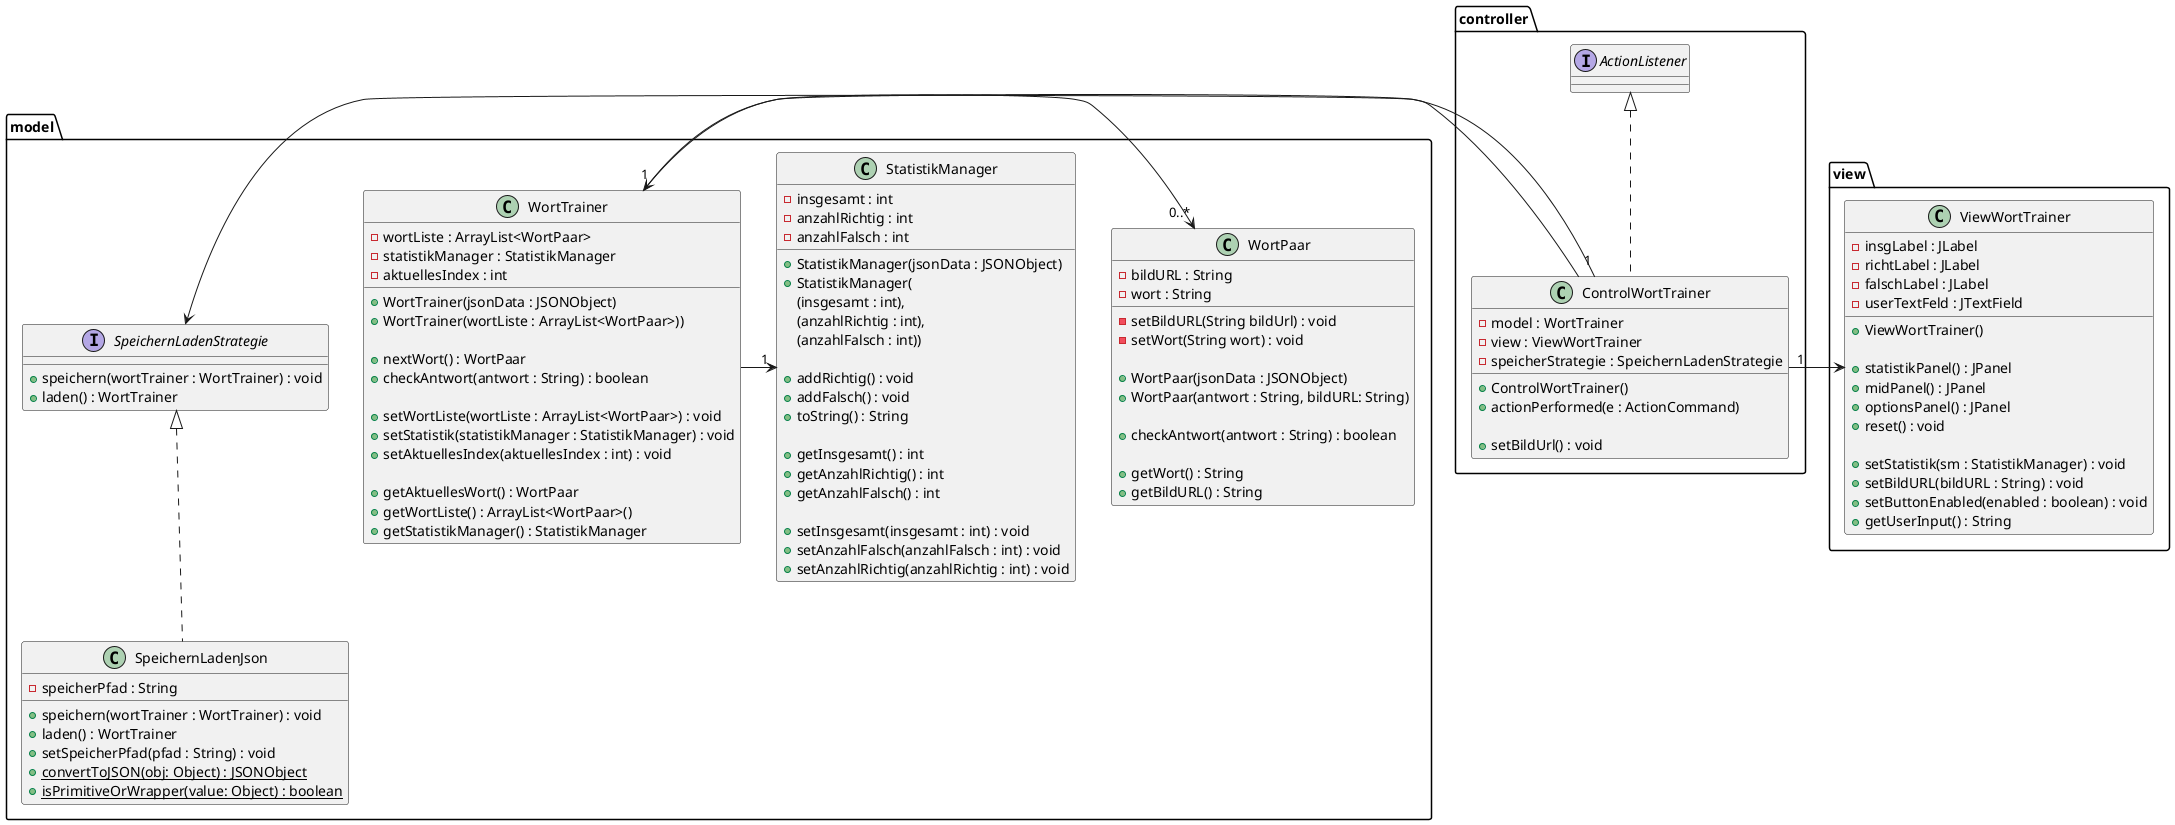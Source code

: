 @startuml
'https://plantuml.com/class-diagram

package model {

    class WortPaar {
        - bildURL : String
        - wort : String

        - setBildURL(String bildUrl) : void
        - setWort(String wort) : void

        + WortPaar(jsonData : JSONObject)
        + WortPaar(antwort : String, bildURL: String)

        + checkAntwort(antwort : String) : boolean

        + getWort() : String
        + getBildURL() : String

    }

    class WortTrainer {
        - wortListe : ArrayList<WortPaar>
        - statistikManager : StatistikManager
        - aktuellesIndex : int

        + WortTrainer(jsonData : JSONObject)
        + WortTrainer(wortListe : ArrayList<WortPaar>))

        + nextWort() : WortPaar
        + checkAntwort(antwort : String) : boolean

        + setWortListe(wortListe : ArrayList<WortPaar>) : void
        + setStatistik(statistikManager : StatistikManager) : void
        + setAktuellesIndex(aktuellesIndex : int) : void

        + getAktuellesWort() : WortPaar
        + getWortListe() : ArrayList<WortPaar>()
        + getStatistikManager() : StatistikManager

    }

    class StatistikManager {
        - insgesamt : int
        - anzahlRichtig : int
        - anzahlFalsch : int

        + StatistikManager(jsonData : JSONObject)
        + StatistikManager(
        (insgesamt : int),
        (anzahlRichtig : int),
        (anzahlFalsch : int))

        + addRichtig() : void
        + addFalsch() : void
        + toString() : String

        + getInsgesamt() : int
        + getAnzahlRichtig() : int
        + getAnzahlFalsch() : int

        + setInsgesamt(insgesamt : int) : void
        + setAnzahlFalsch(anzahlFalsch : int) : void
        + setAnzahlRichtig(anzahlRichtig : int) : void
    }

    interface SpeichernLadenStrategie{
        + speichern(wortTrainer : WortTrainer) : void
        + laden() : WortTrainer
    }

    class SpeichernLadenJson implements SpeichernLadenStrategie{
        - speicherPfad : String
        + speichern(wortTrainer : WortTrainer) : void
        + laden() : WortTrainer
        + setSpeicherPfad(pfad : String) : void
        + {static} convertToJSON(obj: Object) : JSONObject
        + {static} isPrimitiveOrWrapper(value: Object) : boolean
    }
}


package view {

    class ViewWortTrainer {
        - insgLabel : JLabel
        - richtLabel : JLabel
        - falschLabel : JLabel
        - userTextFeld : JTextField
        + ViewWortTrainer()

        + statistikPanel() : JPanel
        + midPanel() : JPanel
        + optionsPanel() : JPanel
        + reset() : void

        + setStatistik(sm : StatistikManager) : void
        + setBildURL(bildURL : String) : void
        + setButtonEnabled(enabled : boolean) : void
        + getUserInput() : String


    }
}

package controller {
    class ControlWortTrainer implements ActionListener{
        - model : WortTrainer
        - view : ViewWortTrainer
        - speicherStrategie : SpeichernLadenStrategie

        + ControlWortTrainer()
        + actionPerformed(e : ActionCommand)

        + setBildUrl() : void
        
    }
}


WortTrainer "1" -> "0..*" WortPaar
WortTrainer -> "1" StatistikManager

/' MVC Struktur'/
ControlWortTrainer -> WortTrainer
ControlWortTrainer "1" -> ViewWortTrainer
ControlWortTrainer "1" -> SpeichernLadenStrategie


@enduml